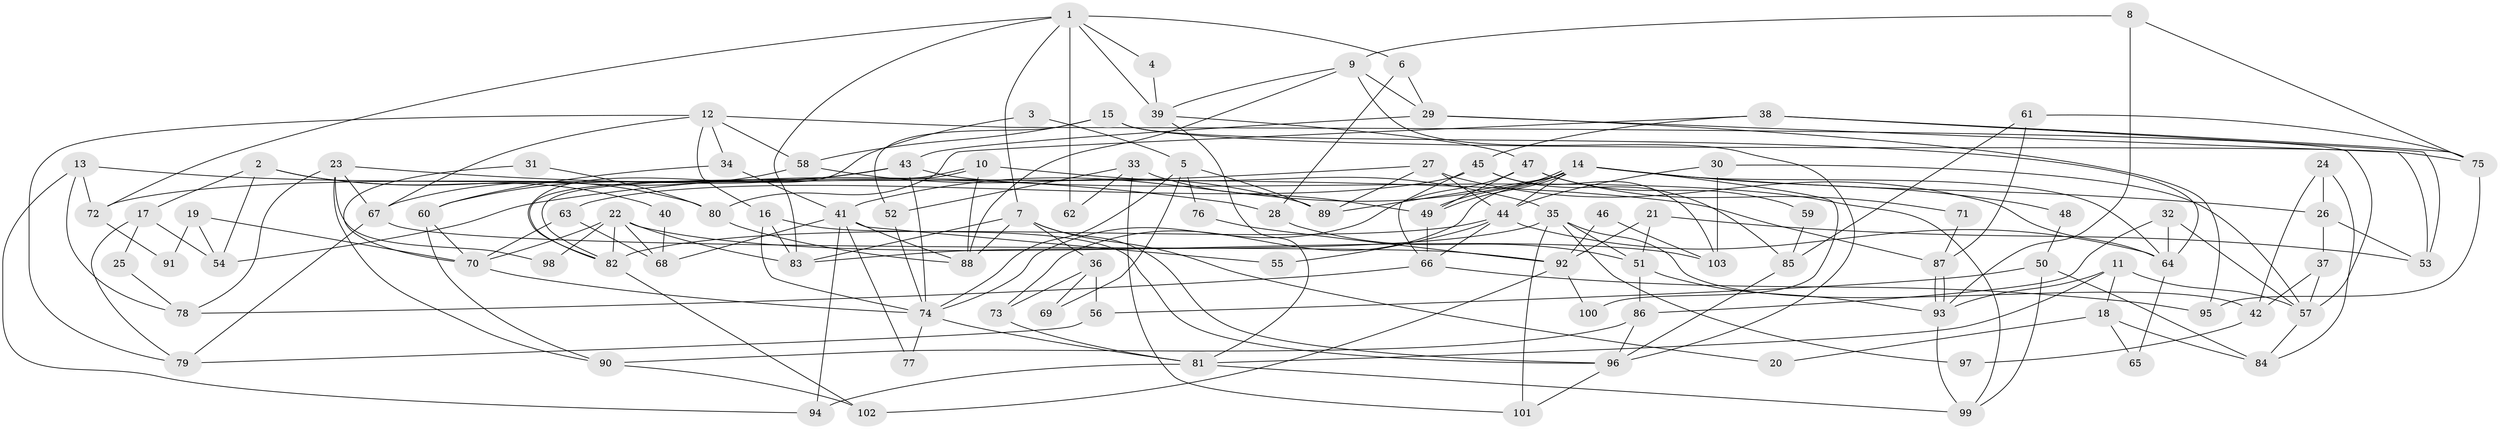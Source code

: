 // coarse degree distribution, {5: 0.2619047619047619, 4: 0.23809523809523808, 8: 0.09523809523809523, 7: 0.09523809523809523, 9: 0.09523809523809523, 10: 0.023809523809523808, 6: 0.047619047619047616, 2: 0.023809523809523808, 13: 0.023809523809523808, 3: 0.07142857142857142, 11: 0.023809523809523808}
// Generated by graph-tools (version 1.1) at 2025/37/03/04/25 23:37:00]
// undirected, 103 vertices, 206 edges
graph export_dot {
  node [color=gray90,style=filled];
  1;
  2;
  3;
  4;
  5;
  6;
  7;
  8;
  9;
  10;
  11;
  12;
  13;
  14;
  15;
  16;
  17;
  18;
  19;
  20;
  21;
  22;
  23;
  24;
  25;
  26;
  27;
  28;
  29;
  30;
  31;
  32;
  33;
  34;
  35;
  36;
  37;
  38;
  39;
  40;
  41;
  42;
  43;
  44;
  45;
  46;
  47;
  48;
  49;
  50;
  51;
  52;
  53;
  54;
  55;
  56;
  57;
  58;
  59;
  60;
  61;
  62;
  63;
  64;
  65;
  66;
  67;
  68;
  69;
  70;
  71;
  72;
  73;
  74;
  75;
  76;
  77;
  78;
  79;
  80;
  81;
  82;
  83;
  84;
  85;
  86;
  87;
  88;
  89;
  90;
  91;
  92;
  93;
  94;
  95;
  96;
  97;
  98;
  99;
  100;
  101;
  102;
  103;
  1 -- 39;
  1 -- 7;
  1 -- 4;
  1 -- 6;
  1 -- 62;
  1 -- 72;
  1 -- 83;
  2 -- 80;
  2 -- 54;
  2 -- 17;
  2 -- 40;
  3 -- 82;
  3 -- 5;
  4 -- 39;
  5 -- 89;
  5 -- 74;
  5 -- 69;
  5 -- 76;
  6 -- 29;
  6 -- 28;
  7 -- 83;
  7 -- 88;
  7 -- 20;
  7 -- 36;
  7 -- 96;
  8 -- 75;
  8 -- 93;
  8 -- 9;
  9 -- 96;
  9 -- 29;
  9 -- 39;
  9 -- 88;
  10 -- 82;
  10 -- 82;
  10 -- 88;
  10 -- 35;
  11 -- 57;
  11 -- 81;
  11 -- 18;
  11 -- 93;
  12 -- 79;
  12 -- 34;
  12 -- 16;
  12 -- 57;
  12 -- 58;
  12 -- 67;
  13 -- 72;
  13 -- 87;
  13 -- 78;
  13 -- 94;
  14 -- 64;
  14 -- 49;
  14 -- 49;
  14 -- 26;
  14 -- 41;
  14 -- 44;
  14 -- 48;
  14 -- 73;
  14 -- 89;
  14 -- 100;
  15 -- 58;
  15 -- 52;
  15 -- 64;
  15 -- 75;
  16 -- 83;
  16 -- 74;
  16 -- 96;
  17 -- 79;
  17 -- 25;
  17 -- 54;
  18 -- 84;
  18 -- 20;
  18 -- 65;
  19 -- 54;
  19 -- 70;
  19 -- 91;
  21 -- 92;
  21 -- 51;
  21 -- 53;
  22 -- 70;
  22 -- 82;
  22 -- 68;
  22 -- 83;
  22 -- 98;
  22 -- 103;
  23 -- 28;
  23 -- 78;
  23 -- 67;
  23 -- 90;
  23 -- 98;
  24 -- 42;
  24 -- 26;
  24 -- 84;
  25 -- 78;
  26 -- 53;
  26 -- 37;
  27 -- 89;
  27 -- 64;
  27 -- 44;
  27 -- 54;
  28 -- 51;
  29 -- 53;
  29 -- 43;
  29 -- 95;
  30 -- 44;
  30 -- 57;
  30 -- 103;
  31 -- 70;
  31 -- 80;
  32 -- 64;
  32 -- 86;
  32 -- 57;
  33 -- 49;
  33 -- 101;
  33 -- 52;
  33 -- 62;
  34 -- 41;
  34 -- 60;
  35 -- 83;
  35 -- 42;
  35 -- 51;
  35 -- 97;
  35 -- 101;
  36 -- 73;
  36 -- 56;
  36 -- 69;
  37 -- 57;
  37 -- 42;
  38 -- 45;
  38 -- 75;
  38 -- 53;
  38 -- 80;
  39 -- 47;
  39 -- 81;
  40 -- 68;
  41 -- 94;
  41 -- 55;
  41 -- 68;
  41 -- 77;
  41 -- 88;
  42 -- 97;
  43 -- 74;
  43 -- 60;
  43 -- 72;
  43 -- 99;
  44 -- 55;
  44 -- 64;
  44 -- 66;
  44 -- 82;
  45 -- 63;
  45 -- 103;
  45 -- 66;
  45 -- 85;
  46 -- 103;
  46 -- 92;
  47 -- 74;
  47 -- 49;
  47 -- 59;
  47 -- 71;
  48 -- 50;
  49 -- 66;
  50 -- 99;
  50 -- 84;
  50 -- 56;
  51 -- 93;
  51 -- 86;
  52 -- 74;
  56 -- 79;
  57 -- 84;
  58 -- 67;
  58 -- 89;
  59 -- 85;
  60 -- 90;
  60 -- 70;
  61 -- 75;
  61 -- 85;
  61 -- 87;
  63 -- 68;
  63 -- 70;
  64 -- 65;
  66 -- 78;
  66 -- 95;
  67 -- 79;
  67 -- 92;
  70 -- 74;
  71 -- 87;
  72 -- 91;
  73 -- 81;
  74 -- 81;
  74 -- 77;
  75 -- 95;
  76 -- 92;
  80 -- 88;
  81 -- 99;
  81 -- 94;
  82 -- 102;
  85 -- 96;
  86 -- 96;
  86 -- 90;
  87 -- 93;
  87 -- 93;
  90 -- 102;
  92 -- 102;
  92 -- 100;
  93 -- 99;
  96 -- 101;
}
